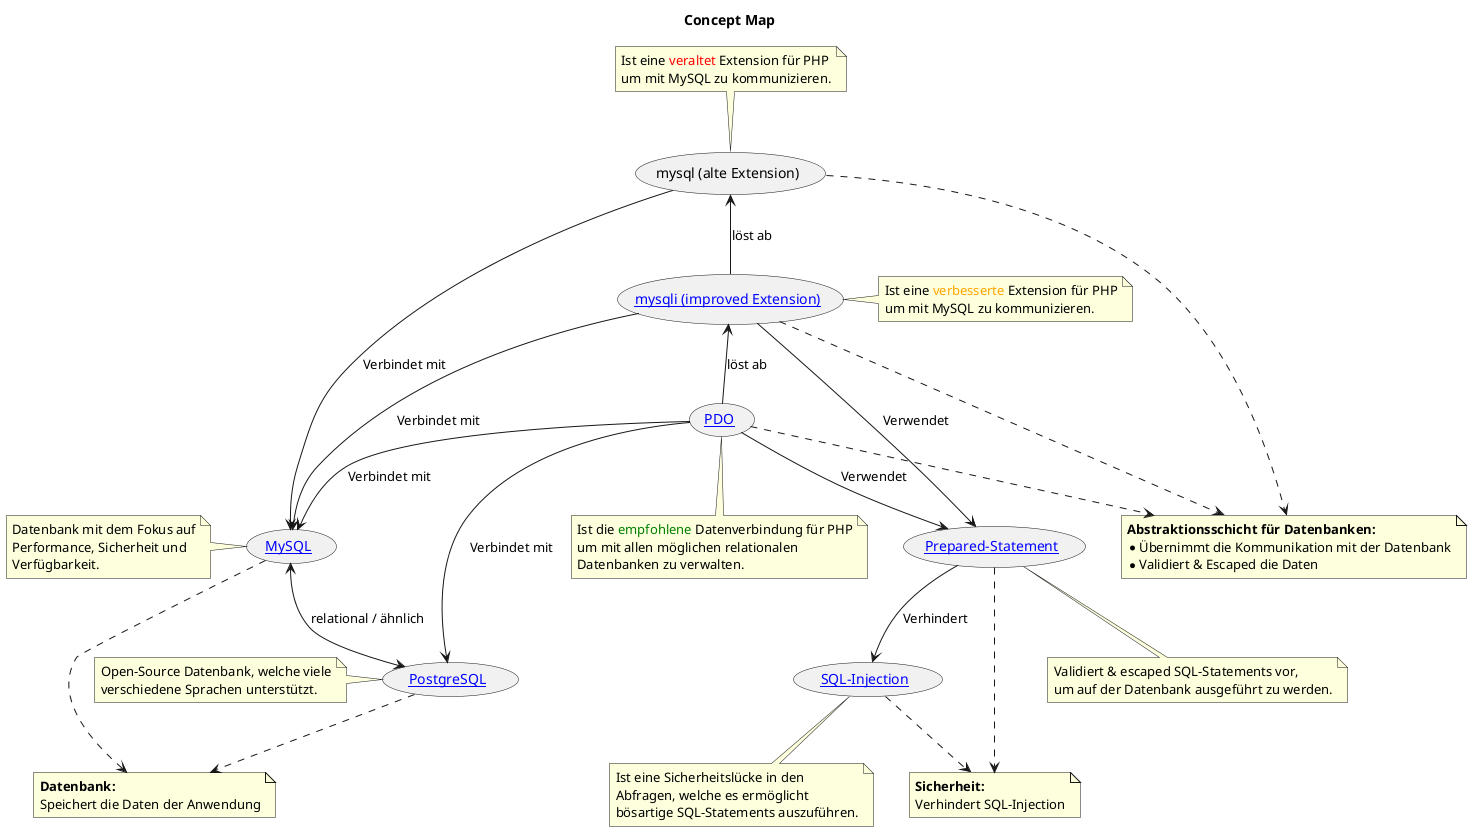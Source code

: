 @startuml
title "Concept Map"
skinparam backgroundcolor transparent

' Begriffe
(mysql &#40;alte Extension&#41;) as (mysql)
([[https://www.w3schools.com/php/php_mysql_connect.asp mysqli &#40;improved Extension&#41;]]) as (mysqli)
([[https://bztfinformatik.github.io/lernportfolio-21r8390-php/Datenbank/PreparedStatements/#was-ist-pdo PDO]]) as (pdo)
([[https://www.postgresql.org/ PostgreSQL]]) as (postgresql)
([[https://bztfinformatik.github.io/lernportfolio-21r8390-php/Datenbank/Start/#maria-db MySQL]]) as (mysqldb)
([[https://bztfinformatik.github.io/lernportfolio-21r8390-php/Datenbank/PreparedStatements/ Prepared-Statement]]) as (prep)
([[https://bztfinformatik.github.io/lernportfolio-21r8390-php/Appendix/Sicherheit/#sql-injection SQL-Injection]]) as (sqlinjection)

' Beziehungen
note top of (mysql)
    Ist eine <font color="red">veraltet</font> Extension für PHP
    um mit MySQL zu kommunizieren.
end note

note right of (mysqli)
    Ist eine <font color="orange">verbesserte</font> Extension für PHP
    um mit MySQL zu kommunizieren.
end note

note bottom of (pdo)
    Ist die <font color="green">empfohlene</font> Datenverbindung für PHP
    um mit allen möglichen relationalen
    Datenbanken zu verwalten.
end note

note left of (postgresql)
    Open-Source Datenbank, welche viele
    verschiedene Sprachen unterstützt.
end note

note left of (mysqldb)
    Datenbank mit dem Fokus auf
    Performance, Sicherheit und
    Verfügbarkeit.
end note

note bottom of (prep)
    Validiert & escaped SQL-Statements vor, 
    um auf der Datenbank ausgeführt zu werden.
end note

note bottom of (sqlinjection)
    Ist eine Sicherheitslücke in den 
    Abfragen, welche es ermöglicht
    bösartige SQL-Statements auszuführen.
end note

' Zusammenhänge
note as Abstraktionsschicht
    **Abstraktionsschicht für Datenbanken:**
    * Übernimmt die Kommunikation mit der Datenbank
    * Validiert & Escaped die Daten
end note

note as Sicherheit
    **Sicherheit:**
    Verhindert SQL-Injection
end note

note as Datenbank
    **Datenbank:**
    Speichert die Daten der Anwendung
end note

' Gruppierungen
(mysql) ..> (Abstraktionsschicht)
(mysqli) ..> (Abstraktionsschicht)
(pdo) ..> (Abstraktionsschicht)

(prep) ..> (Sicherheit)
(sqlinjection) ..> (Sicherheit)

(postgresql) ..> (Datenbank)
(mysqldb) ..> (Datenbank)

' Zusammenhänge
(mysql) <-- (mysqli) : löst ab
(mysqli) <-- (pdo) : löst ab

(pdo) --> (prep) : Verwendet
(mysqli) --> (prep) : Verwendet

(prep) --> (sqlinjection) : Verhindert

(pdo) --> (postgresql) : Verbindet mit
(pdo) --> (mysqldb) : Verbindet mit
(mysql) --> (mysqldb) : Verbindet mit
(mysqli) --> (mysqldb) : Verbindet mit

(mysqldb) <--> (postgresql) : relational / ähnlich
@enduml